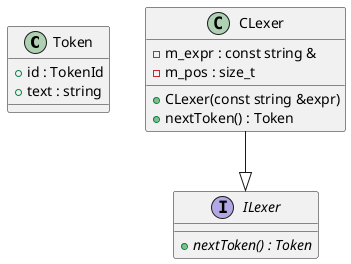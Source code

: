 @startuml

class Token {
    + id : TokenId
    + text : string
}

interface ILexer {
    + {abstract} nextToken() : Token
}

class CLexer {
    + CLexer(const string &expr)
    + nextToken() : Token
    - m_expr : const string &
    - m_pos : size_t
}

CLexer --|> ILexer

@enduml
